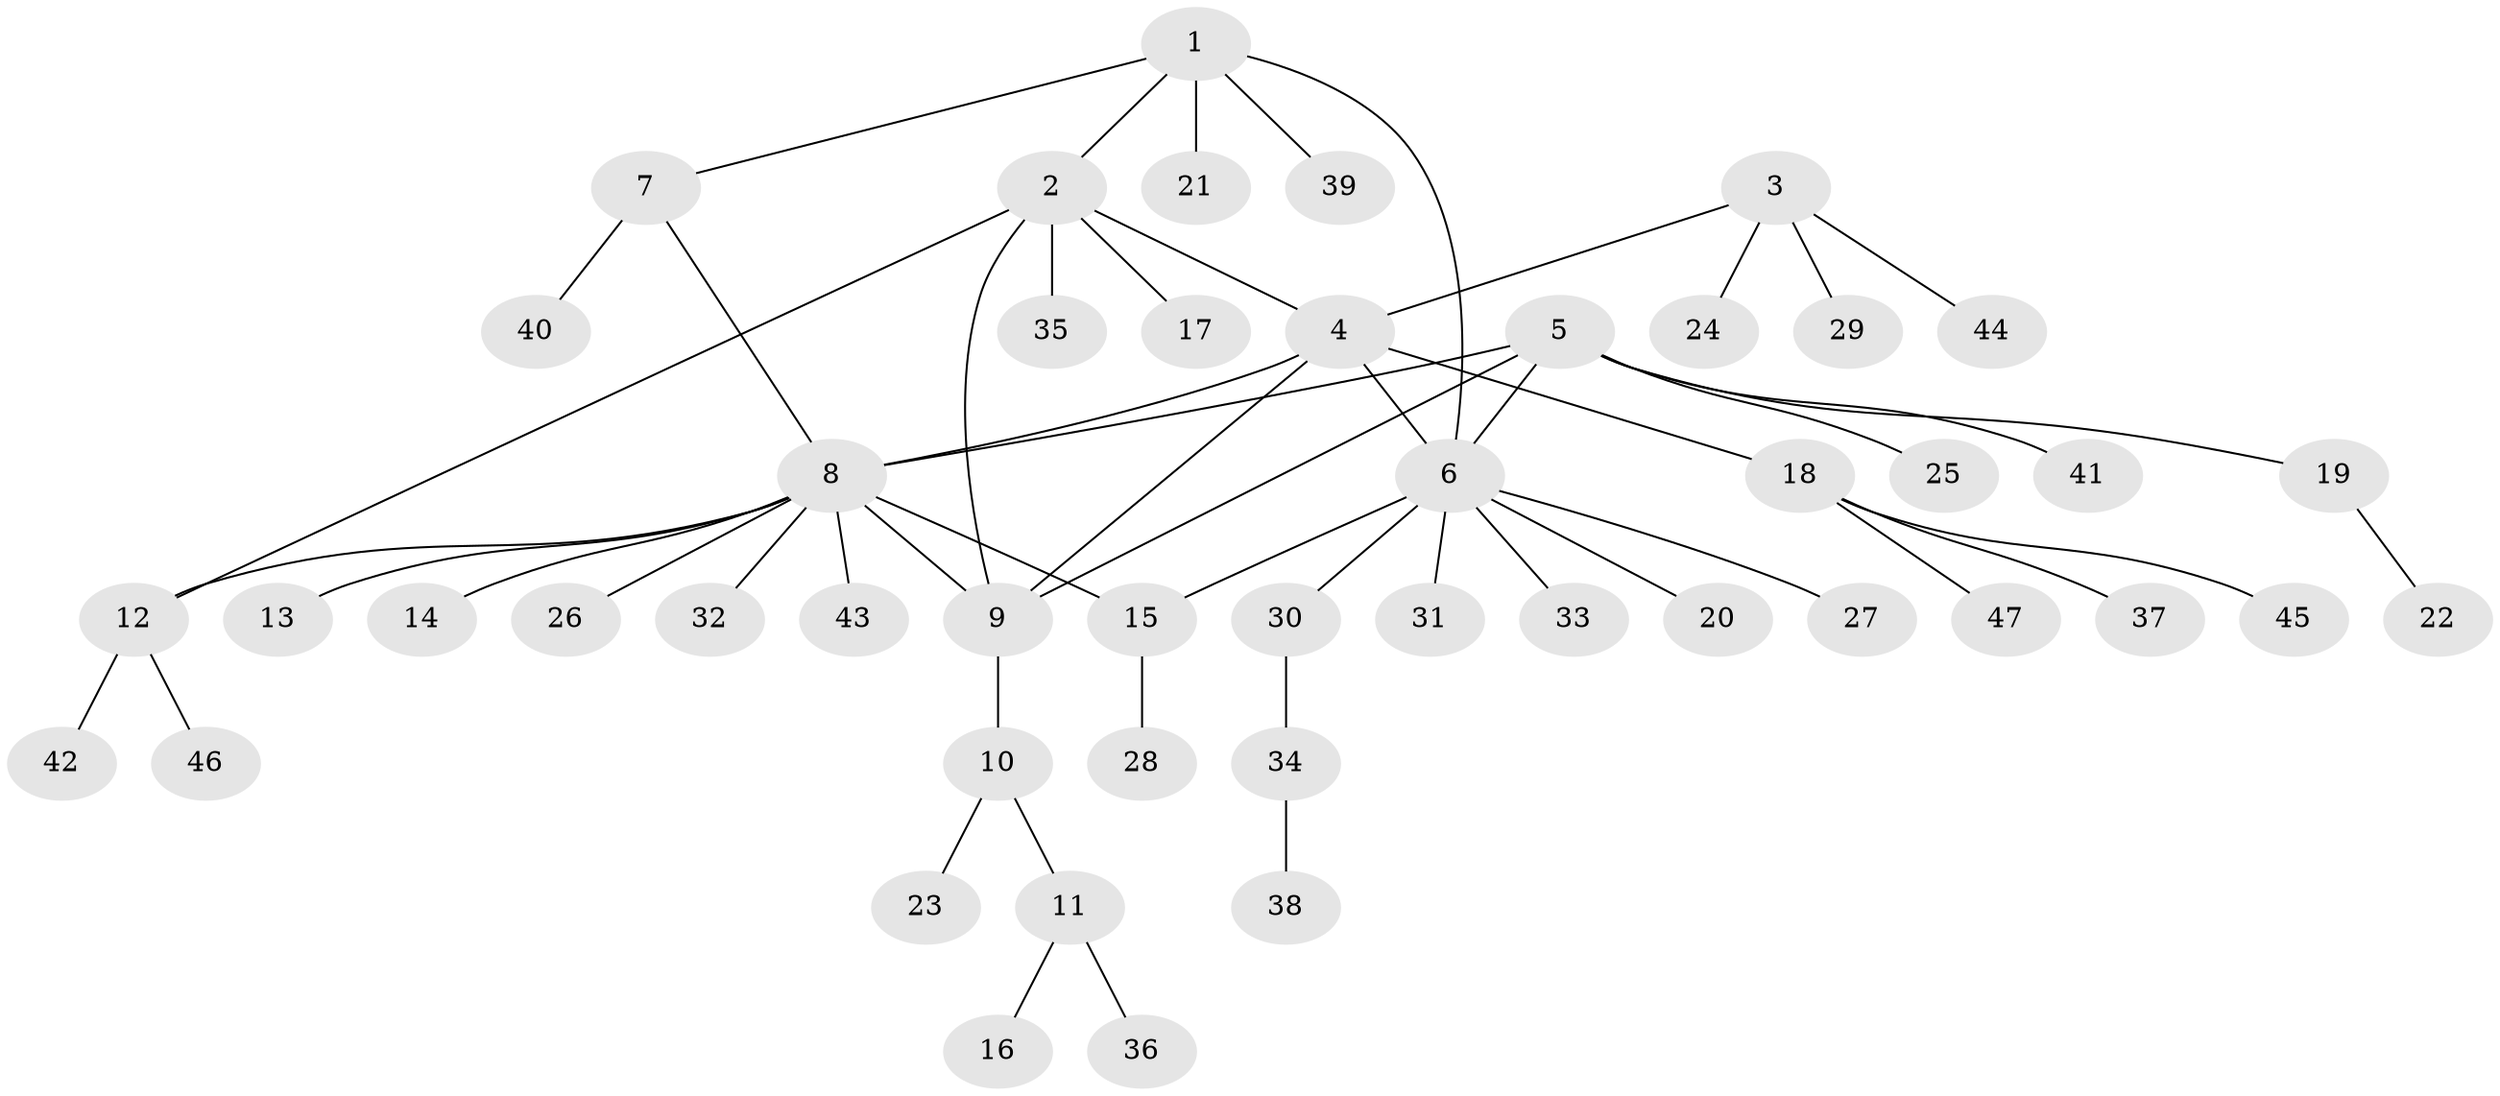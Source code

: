// Generated by graph-tools (version 1.1) at 2025/15/03/09/25 04:15:46]
// undirected, 47 vertices, 54 edges
graph export_dot {
graph [start="1"]
  node [color=gray90,style=filled];
  1;
  2;
  3;
  4;
  5;
  6;
  7;
  8;
  9;
  10;
  11;
  12;
  13;
  14;
  15;
  16;
  17;
  18;
  19;
  20;
  21;
  22;
  23;
  24;
  25;
  26;
  27;
  28;
  29;
  30;
  31;
  32;
  33;
  34;
  35;
  36;
  37;
  38;
  39;
  40;
  41;
  42;
  43;
  44;
  45;
  46;
  47;
  1 -- 2;
  1 -- 6;
  1 -- 7;
  1 -- 21;
  1 -- 39;
  2 -- 4;
  2 -- 9;
  2 -- 12;
  2 -- 17;
  2 -- 35;
  3 -- 4;
  3 -- 24;
  3 -- 29;
  3 -- 44;
  4 -- 6;
  4 -- 8;
  4 -- 9;
  4 -- 18;
  5 -- 6;
  5 -- 8;
  5 -- 9;
  5 -- 19;
  5 -- 25;
  5 -- 41;
  6 -- 15;
  6 -- 20;
  6 -- 27;
  6 -- 30;
  6 -- 31;
  6 -- 33;
  7 -- 8;
  7 -- 40;
  8 -- 9;
  8 -- 12;
  8 -- 13;
  8 -- 14;
  8 -- 15;
  8 -- 26;
  8 -- 32;
  8 -- 43;
  9 -- 10;
  10 -- 11;
  10 -- 23;
  11 -- 16;
  11 -- 36;
  12 -- 42;
  12 -- 46;
  15 -- 28;
  18 -- 37;
  18 -- 45;
  18 -- 47;
  19 -- 22;
  30 -- 34;
  34 -- 38;
}
